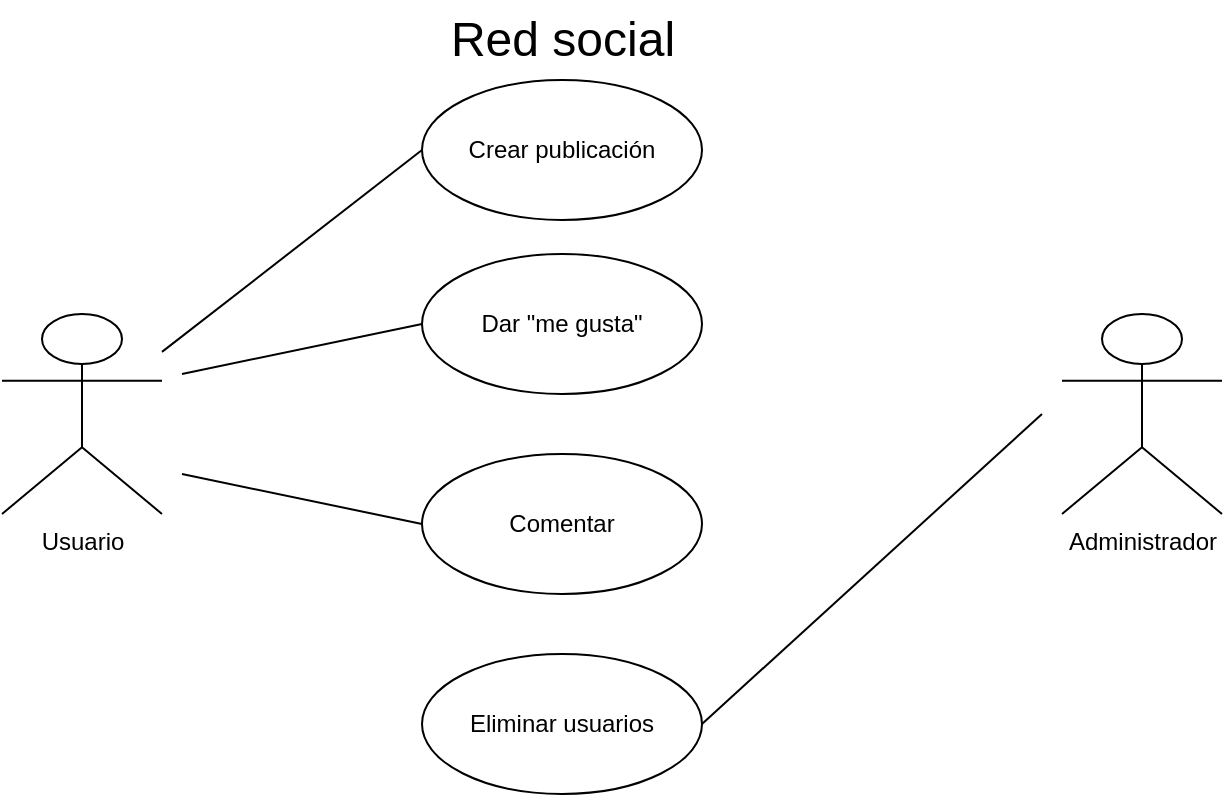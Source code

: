 <mxfile version="28.1.1">
  <diagram name="Página-1" id="k-EHx7TQFO3GW-aV6PUc">
    <mxGraphModel dx="1025" dy="431" grid="1" gridSize="10" guides="1" tooltips="1" connect="1" arrows="1" fold="1" page="1" pageScale="1" pageWidth="827" pageHeight="1169" math="0" shadow="0">
      <root>
        <mxCell id="0" />
        <mxCell id="1" parent="0" />
        <mxCell id="VZ3zlt43gfydm7qAcoYK-1" value="Administrador" style="shape=umlActor;verticalLabelPosition=bottom;verticalAlign=top;html=1;" vertex="1" parent="1">
          <mxGeometry x="610" y="160" width="80" height="100" as="geometry" />
        </mxCell>
        <mxCell id="VZ3zlt43gfydm7qAcoYK-2" value="Usuario" style="shape=umlActor;verticalLabelPosition=bottom;verticalAlign=top;html=1;" vertex="1" parent="1">
          <mxGeometry x="80" y="160" width="80" height="100" as="geometry" />
        </mxCell>
        <mxCell id="VZ3zlt43gfydm7qAcoYK-3" value="Crear publicación" style="ellipse;whiteSpace=wrap;html=1;" vertex="1" parent="1">
          <mxGeometry x="290" y="43" width="140" height="70" as="geometry" />
        </mxCell>
        <mxCell id="VZ3zlt43gfydm7qAcoYK-4" value="Dar &quot;me gusta&quot;" style="ellipse;whiteSpace=wrap;html=1;" vertex="1" parent="1">
          <mxGeometry x="290" y="130" width="140" height="70" as="geometry" />
        </mxCell>
        <mxCell id="VZ3zlt43gfydm7qAcoYK-5" value="Comentar" style="ellipse;whiteSpace=wrap;html=1;" vertex="1" parent="1">
          <mxGeometry x="290" y="230" width="140" height="70" as="geometry" />
        </mxCell>
        <mxCell id="VZ3zlt43gfydm7qAcoYK-6" value="Eliminar usuarios" style="ellipse;whiteSpace=wrap;html=1;" vertex="1" parent="1">
          <mxGeometry x="290" y="330" width="140" height="70" as="geometry" />
        </mxCell>
        <mxCell id="VZ3zlt43gfydm7qAcoYK-7" value="" style="endArrow=none;html=1;rounded=0;entryX=0;entryY=0.5;entryDx=0;entryDy=0;" edge="1" parent="1" source="VZ3zlt43gfydm7qAcoYK-2" target="VZ3zlt43gfydm7qAcoYK-3">
          <mxGeometry width="50" height="50" relative="1" as="geometry">
            <mxPoint x="160" y="140" as="sourcePoint" />
            <mxPoint x="260" y="140" as="targetPoint" />
          </mxGeometry>
        </mxCell>
        <mxCell id="VZ3zlt43gfydm7qAcoYK-8" value="" style="endArrow=none;html=1;rounded=0;entryX=0;entryY=0.5;entryDx=0;entryDy=0;" edge="1" parent="1" target="VZ3zlt43gfydm7qAcoYK-4">
          <mxGeometry width="50" height="50" relative="1" as="geometry">
            <mxPoint x="170" y="190" as="sourcePoint" />
            <mxPoint x="250" y="150" as="targetPoint" />
          </mxGeometry>
        </mxCell>
        <mxCell id="VZ3zlt43gfydm7qAcoYK-9" value="" style="endArrow=none;html=1;rounded=0;entryX=0;entryY=0.5;entryDx=0;entryDy=0;" edge="1" parent="1" target="VZ3zlt43gfydm7qAcoYK-5">
          <mxGeometry width="50" height="50" relative="1" as="geometry">
            <mxPoint x="170" y="240" as="sourcePoint" />
            <mxPoint x="260" y="220" as="targetPoint" />
          </mxGeometry>
        </mxCell>
        <mxCell id="VZ3zlt43gfydm7qAcoYK-10" value="" style="endArrow=none;html=1;rounded=0;exitX=1;exitY=0.5;exitDx=0;exitDy=0;" edge="1" parent="1" source="VZ3zlt43gfydm7qAcoYK-6">
          <mxGeometry width="50" height="50" relative="1" as="geometry">
            <mxPoint x="480" y="280" as="sourcePoint" />
            <mxPoint x="600" y="210" as="targetPoint" />
          </mxGeometry>
        </mxCell>
        <mxCell id="VZ3zlt43gfydm7qAcoYK-11" value="&lt;font style=&quot;font-size: 24px;&quot;&gt;Red social&lt;/font&gt;" style="text;html=1;align=center;verticalAlign=middle;resizable=0;points=[];autosize=1;strokeColor=none;fillColor=none;" vertex="1" parent="1">
          <mxGeometry x="290" y="3" width="140" height="40" as="geometry" />
        </mxCell>
      </root>
    </mxGraphModel>
  </diagram>
</mxfile>
